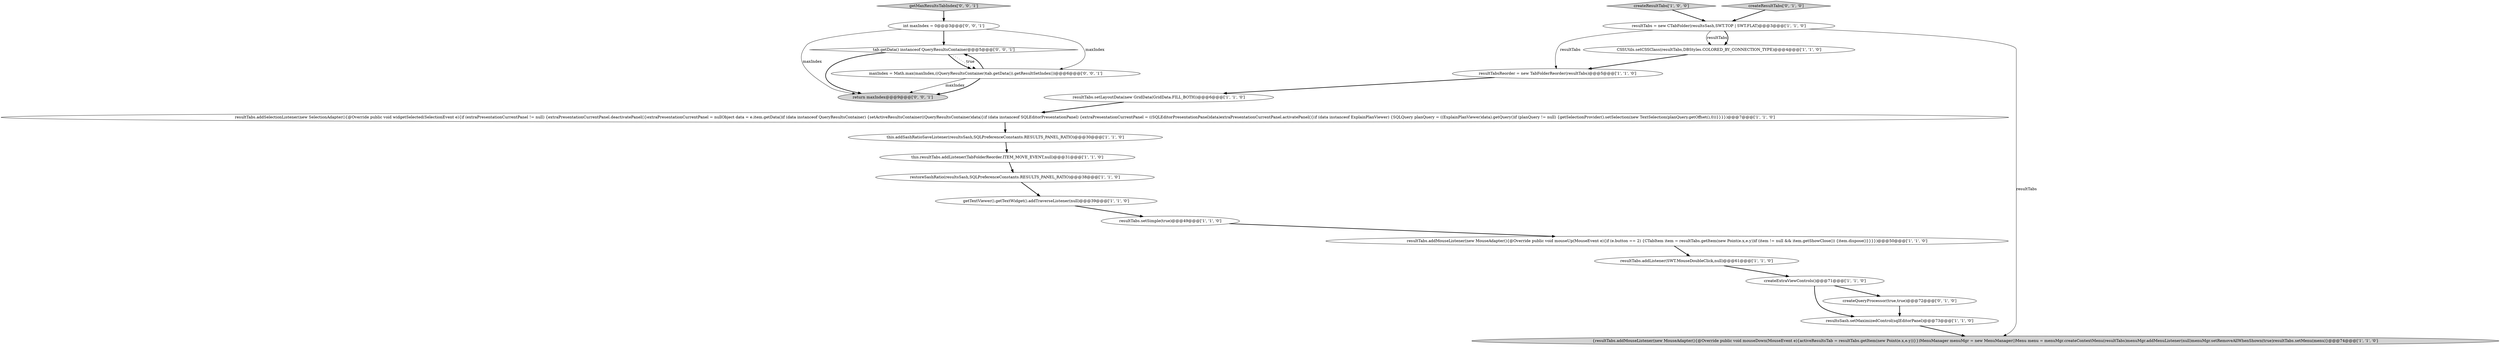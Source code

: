 digraph {
21 [style = filled, label = "return maxIndex@@@9@@@['0', '0', '1']", fillcolor = lightgray, shape = ellipse image = "AAA0AAABBB3BBB"];
14 [style = filled, label = "resultTabs = new CTabFolder(resultsSash,SWT.TOP | SWT.FLAT)@@@3@@@['1', '1', '0']", fillcolor = white, shape = ellipse image = "AAA0AAABBB1BBB"];
2 [style = filled, label = "this.resultTabs.addListener(TabFolderReorder.ITEM_MOVE_EVENT,null)@@@31@@@['1', '1', '0']", fillcolor = white, shape = ellipse image = "AAA0AAABBB1BBB"];
6 [style = filled, label = "resultTabs.addListener(SWT.MouseDoubleClick,null)@@@61@@@['1', '1', '0']", fillcolor = white, shape = ellipse image = "AAA0AAABBB1BBB"];
10 [style = filled, label = "resultTabs.setSimple(true)@@@49@@@['1', '1', '0']", fillcolor = white, shape = ellipse image = "AAA0AAABBB1BBB"];
4 [style = filled, label = "getTextViewer().getTextWidget().addTraverseListener(null)@@@39@@@['1', '1', '0']", fillcolor = white, shape = ellipse image = "AAA0AAABBB1BBB"];
5 [style = filled, label = "createExtraViewControls()@@@71@@@['1', '1', '0']", fillcolor = white, shape = ellipse image = "AAA0AAABBB1BBB"];
13 [style = filled, label = "createResultTabs['1', '0', '0']", fillcolor = lightgray, shape = diamond image = "AAA0AAABBB1BBB"];
3 [style = filled, label = "resultTabsReorder = new TabFolderReorder(resultTabs)@@@5@@@['1', '1', '0']", fillcolor = white, shape = ellipse image = "AAA0AAABBB1BBB"];
19 [style = filled, label = "tab.getData() instanceof QueryResultsContainer@@@5@@@['0', '0', '1']", fillcolor = white, shape = diamond image = "AAA0AAABBB3BBB"];
8 [style = filled, label = "resultTabs.addSelectionListener(new SelectionAdapter(){@Override public void widgetSelected(SelectionEvent e){if (extraPresentationCurrentPanel != null) {extraPresentationCurrentPanel.deactivatePanel()}extraPresentationCurrentPanel = nullObject data = e.item.getData()if (data instanceof QueryResultsContainer) {setActiveResultsContainer((QueryResultsContainer)data)}if (data instanceof SQLEditorPresentationPanel) {extraPresentationCurrentPanel = ((SQLEditorPresentationPanel)data)extraPresentationCurrentPanel.activatePanel()}if (data instanceof ExplainPlanViewer) {SQLQuery planQuery = ((ExplainPlanViewer)data).getQuery()if (planQuery != null) {getSelectionProvider().setSelection(new TextSelection(planQuery.getOffset(),0))}}}})@@@7@@@['1', '1', '0']", fillcolor = white, shape = ellipse image = "AAA0AAABBB1BBB"];
16 [style = filled, label = "createResultTabs['0', '1', '0']", fillcolor = lightgray, shape = diamond image = "AAA0AAABBB2BBB"];
0 [style = filled, label = "this.addSashRatioSaveListener(resultsSash,SQLPreferenceConstants.RESULTS_PANEL_RATIO)@@@30@@@['1', '1', '0']", fillcolor = white, shape = ellipse image = "AAA0AAABBB1BBB"];
1 [style = filled, label = "resultTabs.addMouseListener(new MouseAdapter(){@Override public void mouseUp(MouseEvent e){if (e.button == 2) {CTabItem item = resultTabs.getItem(new Point(e.x,e.y))if (item != null && item.getShowClose()) {item.dispose()}}}})@@@50@@@['1', '1', '0']", fillcolor = white, shape = ellipse image = "AAA0AAABBB1BBB"];
18 [style = filled, label = "maxIndex = Math.max(maxIndex,((QueryResultsContainer)tab.getData()).getResultSetIndex())@@@6@@@['0', '0', '1']", fillcolor = white, shape = ellipse image = "AAA0AAABBB3BBB"];
11 [style = filled, label = "resultsSash.setMaximizedControl(sqlEditorPanel)@@@73@@@['1', '1', '0']", fillcolor = white, shape = ellipse image = "AAA0AAABBB1BBB"];
15 [style = filled, label = "CSSUtils.setCSSClass(resultTabs,DBStyles.COLORED_BY_CONNECTION_TYPE)@@@4@@@['1', '1', '0']", fillcolor = white, shape = ellipse image = "AAA0AAABBB1BBB"];
22 [style = filled, label = "getMaxResultsTabIndex['0', '0', '1']", fillcolor = lightgray, shape = diamond image = "AAA0AAABBB3BBB"];
7 [style = filled, label = "resultTabs.setLayoutData(new GridData(GridData.FILL_BOTH))@@@6@@@['1', '1', '0']", fillcolor = white, shape = ellipse image = "AAA0AAABBB1BBB"];
20 [style = filled, label = "int maxIndex = 0@@@3@@@['0', '0', '1']", fillcolor = white, shape = ellipse image = "AAA0AAABBB3BBB"];
9 [style = filled, label = "restoreSashRatio(resultsSash,SQLPreferenceConstants.RESULTS_PANEL_RATIO)@@@38@@@['1', '1', '0']", fillcolor = white, shape = ellipse image = "AAA0AAABBB1BBB"];
17 [style = filled, label = "createQueryProcessor(true,true)@@@72@@@['0', '1', '0']", fillcolor = white, shape = ellipse image = "AAA1AAABBB2BBB"];
12 [style = filled, label = "{resultTabs.addMouseListener(new MouseAdapter(){@Override public void mouseDown(MouseEvent e){activeResultsTab = resultTabs.getItem(new Point(e.x,e.y))}})MenuManager menuMgr = new MenuManager()Menu menu = menuMgr.createContextMenu(resultTabs)menuMgr.addMenuListener(null)menuMgr.setRemoveAllWhenShown(true)resultTabs.setMenu(menu)}@@@74@@@['1', '1', '0']", fillcolor = lightgray, shape = ellipse image = "AAA0AAABBB1BBB"];
20->21 [style = solid, label="maxIndex"];
7->8 [style = bold, label=""];
11->12 [style = bold, label=""];
18->21 [style = solid, label="maxIndex"];
9->4 [style = bold, label=""];
8->0 [style = bold, label=""];
14->12 [style = solid, label="resultTabs"];
22->20 [style = bold, label=""];
14->3 [style = solid, label="resultTabs"];
3->7 [style = bold, label=""];
1->6 [style = bold, label=""];
20->18 [style = solid, label="maxIndex"];
20->19 [style = bold, label=""];
5->17 [style = bold, label=""];
10->1 [style = bold, label=""];
19->21 [style = bold, label=""];
2->9 [style = bold, label=""];
5->11 [style = bold, label=""];
18->19 [style = bold, label=""];
16->14 [style = bold, label=""];
6->5 [style = bold, label=""];
17->11 [style = bold, label=""];
15->3 [style = bold, label=""];
14->15 [style = solid, label="resultTabs"];
18->21 [style = bold, label=""];
4->10 [style = bold, label=""];
0->2 [style = bold, label=""];
13->14 [style = bold, label=""];
14->15 [style = bold, label=""];
19->18 [style = bold, label=""];
19->18 [style = dotted, label="true"];
}
